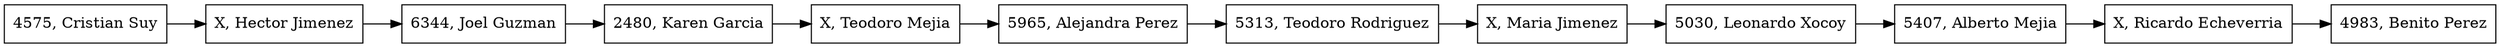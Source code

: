 digraph ListaClientes {
node [shape=record, height = 0.5];
rankdir = LR;
0[label = "4575, Cristian Suy"];
1[label = "X, Hector Jimenez"];
2[label = "6344, Joel Guzman"];
3[label = "2480, Karen Garcia"];
4[label = "X, Teodoro Mejia"];
5[label = "5965, Alejandra Perez"];
6[label = "5313, Teodoro Rodriguez"];
7[label = "X, Maria Jimenez"];
8[label = "5030, Leonardo Xocoy"];
9[label = "5407, Alberto Mejia"];
10[label = "X, Ricardo Echeverria"];
11[label = "4983, Benito Perez"];
0->1;
1->2;
2->3;
3->4;
4->5;
5->6;
6->7;
7->8;
8->9;
9->10;
10->11;
}